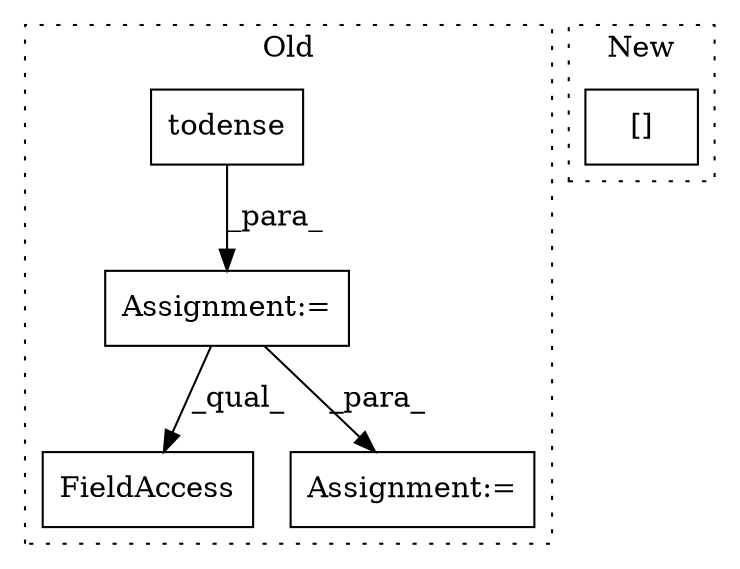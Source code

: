 digraph G {
subgraph cluster0 {
1 [label="todense" a="32" s="1737" l="9" shape="box"];
3 [label="FieldAccess" a="22" s="1874" l="4" shape="box"];
4 [label="Assignment:=" a="7" s="1871" l="1" shape="box"];
5 [label="Assignment:=" a="7" s="1734" l="1" shape="box"];
label = "Old";
style="dotted";
}
subgraph cluster1 {
2 [label="[]" a="2" s="1850,1887" l="7,2" shape="box"];
label = "New";
style="dotted";
}
1 -> 5 [label="_para_"];
5 -> 3 [label="_qual_"];
5 -> 4 [label="_para_"];
}